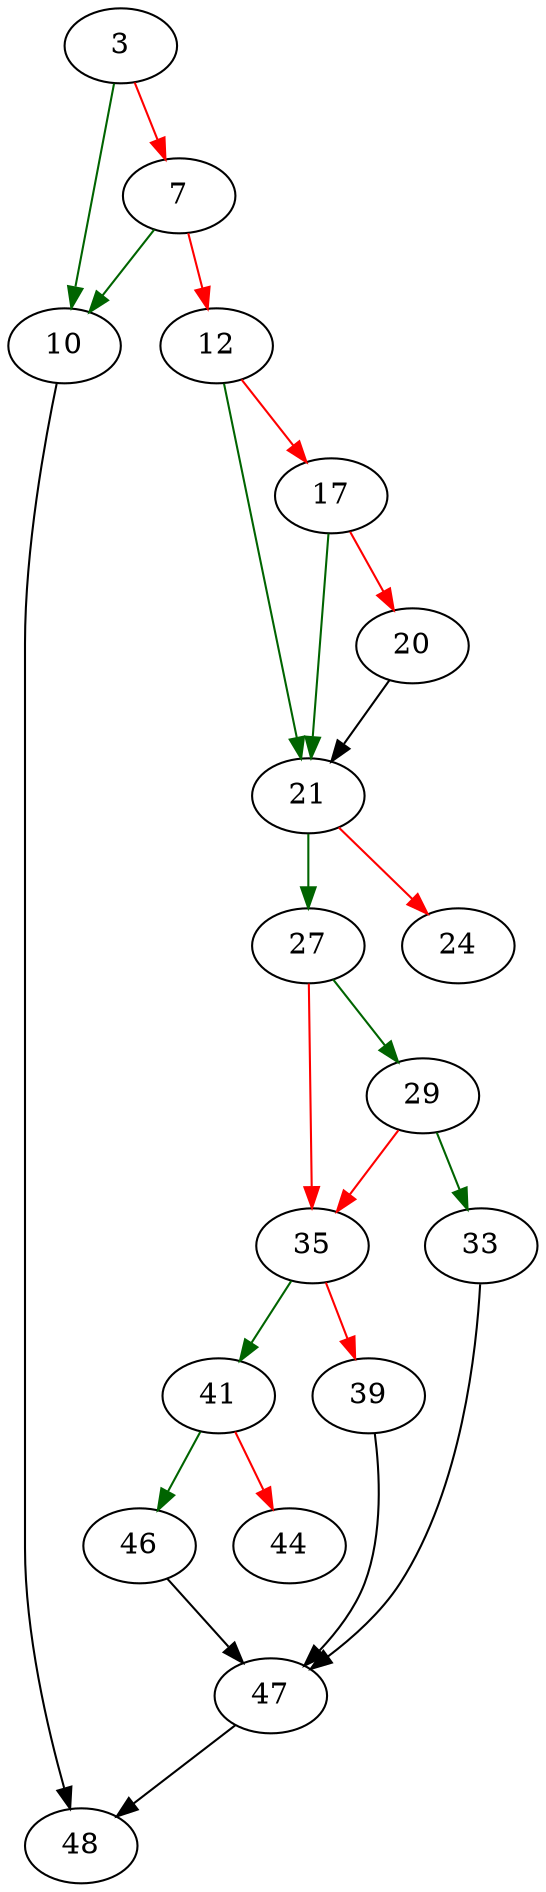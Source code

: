 strict digraph "getfileconat" {
	// Node definitions.
	3 [entry=true];
	10;
	7;
	12;
	48;
	21;
	17;
	20;
	27;
	24;
	29;
	35;
	33;
	47;
	41;
	39;
	46;
	44;

	// Edge definitions.
	3 -> 10 [
		color=darkgreen
		cond=true
	];
	3 -> 7 [
		color=red
		cond=false
	];
	10 -> 48;
	7 -> 10 [
		color=darkgreen
		cond=true
	];
	7 -> 12 [
		color=red
		cond=false
	];
	12 -> 21 [
		color=darkgreen
		cond=true
	];
	12 -> 17 [
		color=red
		cond=false
	];
	21 -> 27 [
		color=darkgreen
		cond=true
	];
	21 -> 24 [
		color=red
		cond=false
	];
	17 -> 21 [
		color=darkgreen
		cond=true
	];
	17 -> 20 [
		color=red
		cond=false
	];
	20 -> 21;
	27 -> 29 [
		color=darkgreen
		cond=true
	];
	27 -> 35 [
		color=red
		cond=false
	];
	29 -> 35 [
		color=red
		cond=false
	];
	29 -> 33 [
		color=darkgreen
		cond=true
	];
	35 -> 41 [
		color=darkgreen
		cond=true
	];
	35 -> 39 [
		color=red
		cond=false
	];
	33 -> 47;
	47 -> 48;
	41 -> 46 [
		color=darkgreen
		cond=true
	];
	41 -> 44 [
		color=red
		cond=false
	];
	39 -> 47;
	46 -> 47;
}